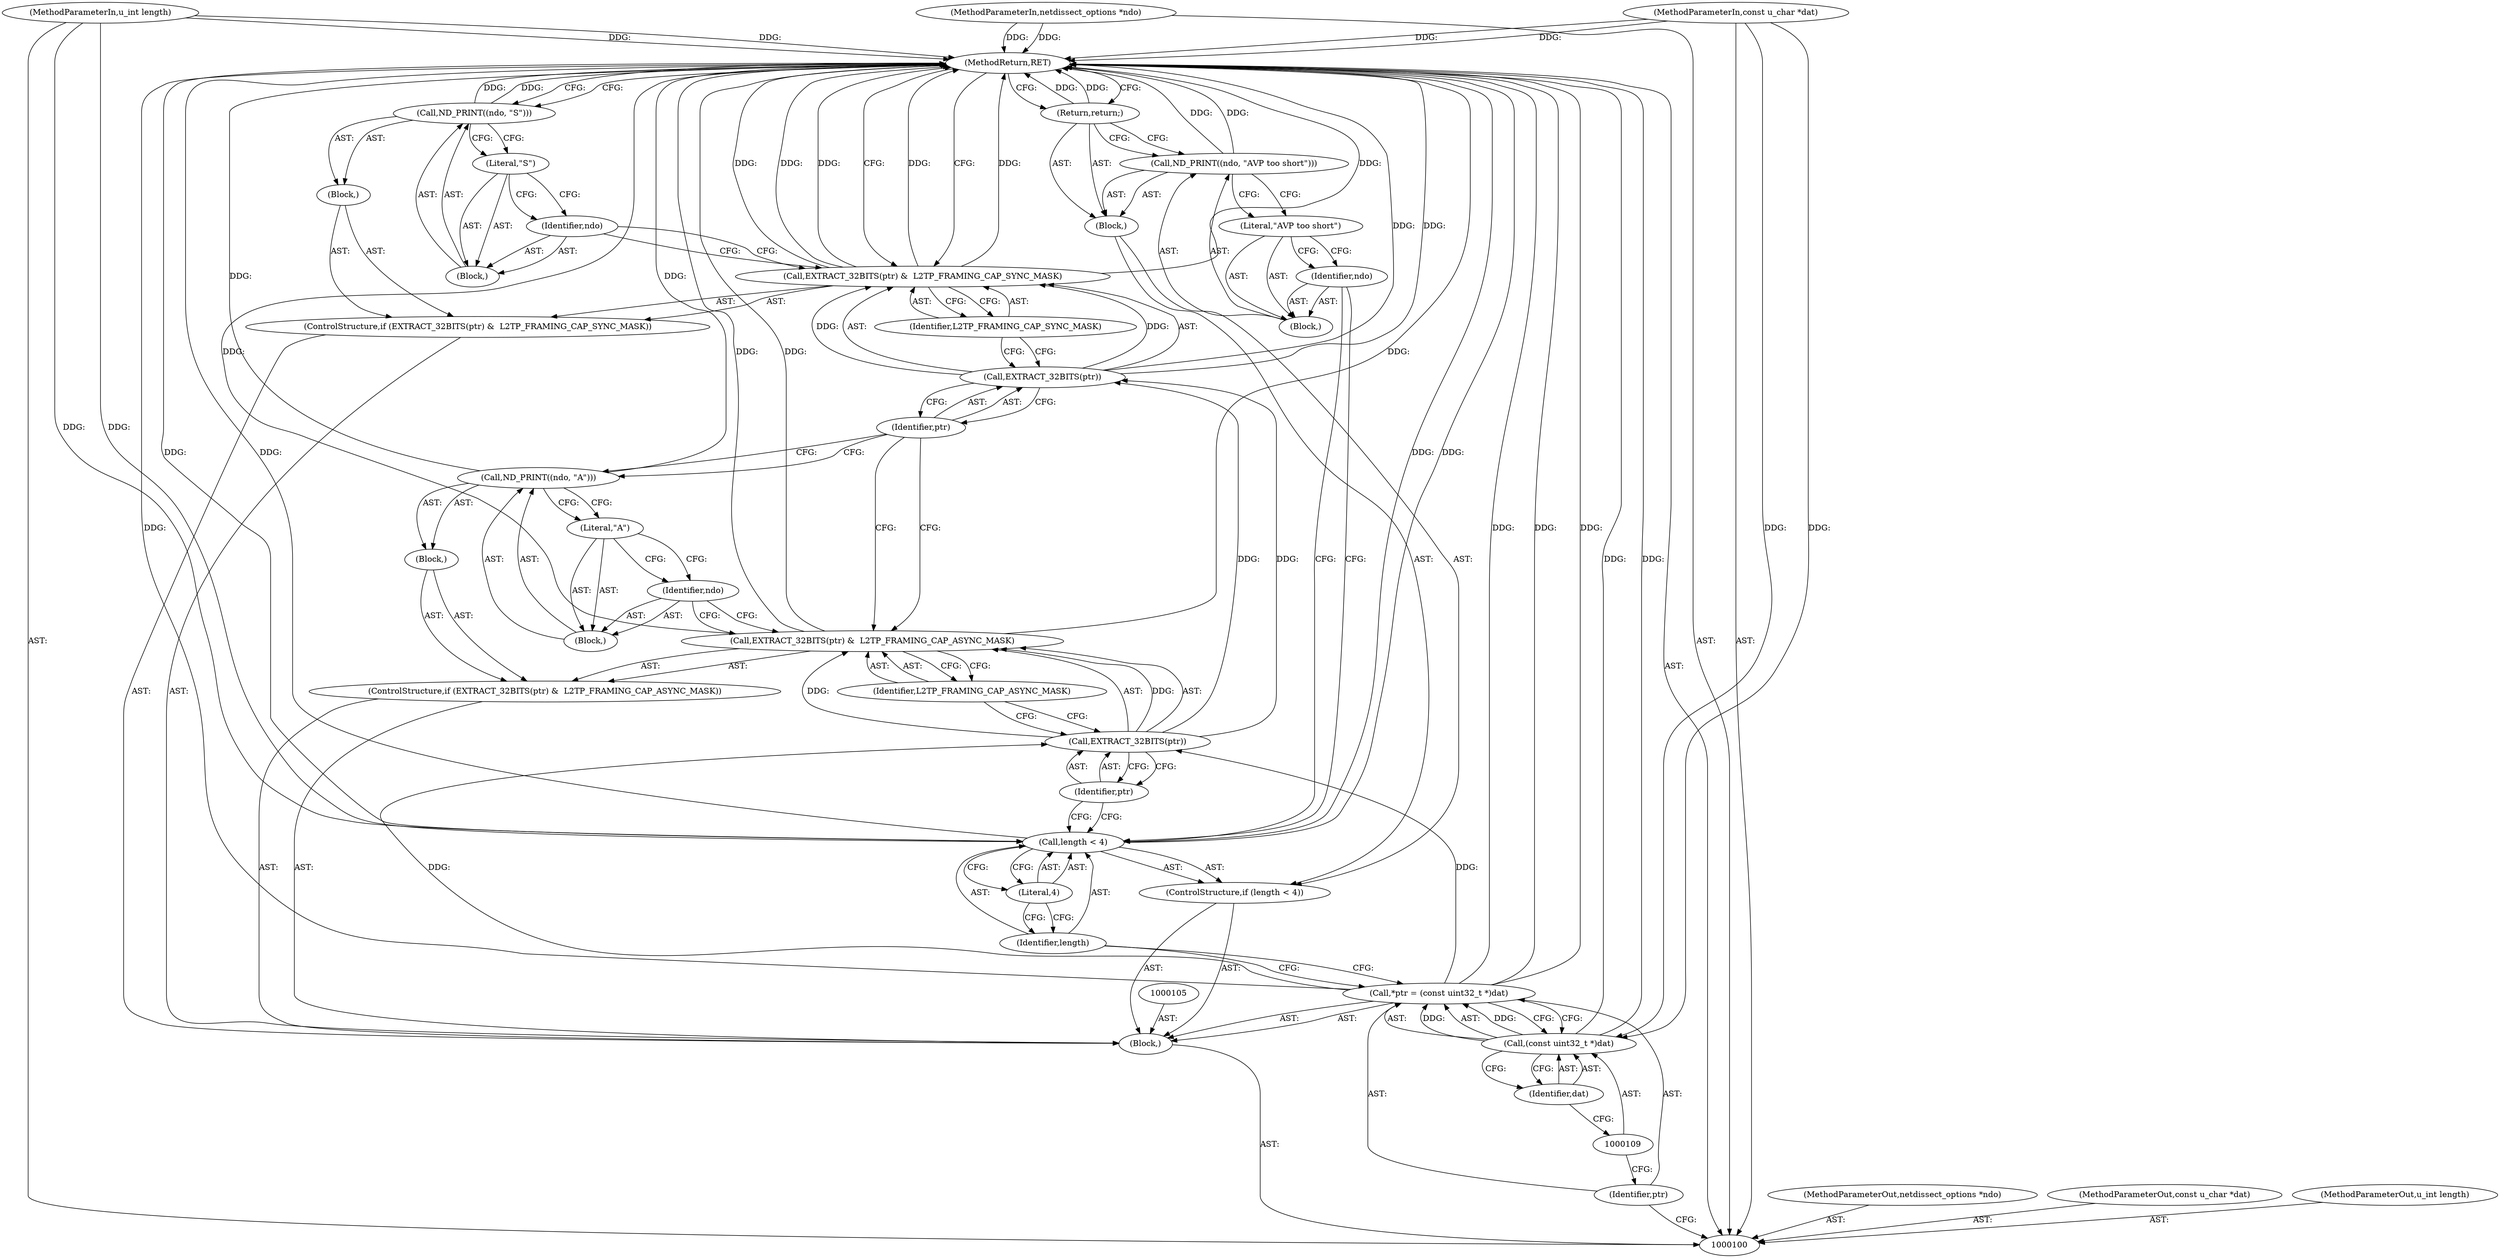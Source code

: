 digraph "0_tcpdump_cc4a7391c616be7a64ed65742ef9ed3f106eb165_4" {
"1000121" [label="(ControlStructure,if (EXTRACT_32BITS(ptr) &  L2TP_FRAMING_CAP_ASYNC_MASK))"];
"1000124" [label="(Identifier,ptr)"];
"1000125" [label="(Identifier,L2TP_FRAMING_CAP_ASYNC_MASK)"];
"1000126" [label="(Block,)"];
"1000122" [label="(Call,EXTRACT_32BITS(ptr) &  L2TP_FRAMING_CAP_ASYNC_MASK)"];
"1000123" [label="(Call,EXTRACT_32BITS(ptr))"];
"1000128" [label="(Block,)"];
"1000129" [label="(Identifier,ndo)"];
"1000130" [label="(Literal,\"A\")"];
"1000127" [label="(Call,ND_PRINT((ndo, \"A\")))"];
"1000131" [label="(ControlStructure,if (EXTRACT_32BITS(ptr) &  L2TP_FRAMING_CAP_SYNC_MASK))"];
"1000134" [label="(Identifier,ptr)"];
"1000135" [label="(Identifier,L2TP_FRAMING_CAP_SYNC_MASK)"];
"1000132" [label="(Call,EXTRACT_32BITS(ptr) &  L2TP_FRAMING_CAP_SYNC_MASK)"];
"1000133" [label="(Call,EXTRACT_32BITS(ptr))"];
"1000136" [label="(Block,)"];
"1000138" [label="(Block,)"];
"1000139" [label="(Identifier,ndo)"];
"1000140" [label="(Literal,\"S\")"];
"1000137" [label="(Call,ND_PRINT((ndo, \"S\")))"];
"1000141" [label="(MethodReturn,RET)"];
"1000101" [label="(MethodParameterIn,netdissect_options *ndo)"];
"1000179" [label="(MethodParameterOut,netdissect_options *ndo)"];
"1000102" [label="(MethodParameterIn,const u_char *dat)"];
"1000180" [label="(MethodParameterOut,const u_char *dat)"];
"1000103" [label="(MethodParameterIn,u_int length)"];
"1000181" [label="(MethodParameterOut,u_int length)"];
"1000104" [label="(Block,)"];
"1000106" [label="(Call,*ptr = (const uint32_t *)dat)"];
"1000107" [label="(Identifier,ptr)"];
"1000108" [label="(Call,(const uint32_t *)dat)"];
"1000110" [label="(Identifier,dat)"];
"1000111" [label="(ControlStructure,if (length < 4))"];
"1000114" [label="(Literal,4)"];
"1000115" [label="(Block,)"];
"1000112" [label="(Call,length < 4)"];
"1000113" [label="(Identifier,length)"];
"1000117" [label="(Block,)"];
"1000118" [label="(Identifier,ndo)"];
"1000119" [label="(Literal,\"AVP too short\")"];
"1000116" [label="(Call,ND_PRINT((ndo, \"AVP too short\")))"];
"1000120" [label="(Return,return;)"];
"1000121" -> "1000104"  [label="AST: "];
"1000122" -> "1000121"  [label="AST: "];
"1000126" -> "1000121"  [label="AST: "];
"1000124" -> "1000123"  [label="AST: "];
"1000124" -> "1000112"  [label="CFG: "];
"1000123" -> "1000124"  [label="CFG: "];
"1000125" -> "1000122"  [label="AST: "];
"1000125" -> "1000123"  [label="CFG: "];
"1000122" -> "1000125"  [label="CFG: "];
"1000126" -> "1000121"  [label="AST: "];
"1000127" -> "1000126"  [label="AST: "];
"1000122" -> "1000121"  [label="AST: "];
"1000122" -> "1000125"  [label="CFG: "];
"1000123" -> "1000122"  [label="AST: "];
"1000125" -> "1000122"  [label="AST: "];
"1000129" -> "1000122"  [label="CFG: "];
"1000134" -> "1000122"  [label="CFG: "];
"1000122" -> "1000141"  [label="DDG: "];
"1000122" -> "1000141"  [label="DDG: "];
"1000123" -> "1000122"  [label="DDG: "];
"1000123" -> "1000122"  [label="AST: "];
"1000123" -> "1000124"  [label="CFG: "];
"1000124" -> "1000123"  [label="AST: "];
"1000125" -> "1000123"  [label="CFG: "];
"1000123" -> "1000122"  [label="DDG: "];
"1000106" -> "1000123"  [label="DDG: "];
"1000123" -> "1000133"  [label="DDG: "];
"1000128" -> "1000127"  [label="AST: "];
"1000129" -> "1000128"  [label="AST: "];
"1000130" -> "1000128"  [label="AST: "];
"1000129" -> "1000128"  [label="AST: "];
"1000129" -> "1000122"  [label="CFG: "];
"1000130" -> "1000129"  [label="CFG: "];
"1000130" -> "1000128"  [label="AST: "];
"1000130" -> "1000129"  [label="CFG: "];
"1000127" -> "1000130"  [label="CFG: "];
"1000127" -> "1000126"  [label="AST: "];
"1000127" -> "1000130"  [label="CFG: "];
"1000128" -> "1000127"  [label="AST: "];
"1000134" -> "1000127"  [label="CFG: "];
"1000127" -> "1000141"  [label="DDG: "];
"1000131" -> "1000104"  [label="AST: "];
"1000132" -> "1000131"  [label="AST: "];
"1000136" -> "1000131"  [label="AST: "];
"1000134" -> "1000133"  [label="AST: "];
"1000134" -> "1000127"  [label="CFG: "];
"1000134" -> "1000122"  [label="CFG: "];
"1000133" -> "1000134"  [label="CFG: "];
"1000135" -> "1000132"  [label="AST: "];
"1000135" -> "1000133"  [label="CFG: "];
"1000132" -> "1000135"  [label="CFG: "];
"1000132" -> "1000131"  [label="AST: "];
"1000132" -> "1000135"  [label="CFG: "];
"1000133" -> "1000132"  [label="AST: "];
"1000135" -> "1000132"  [label="AST: "];
"1000139" -> "1000132"  [label="CFG: "];
"1000141" -> "1000132"  [label="CFG: "];
"1000132" -> "1000141"  [label="DDG: "];
"1000132" -> "1000141"  [label="DDG: "];
"1000132" -> "1000141"  [label="DDG: "];
"1000133" -> "1000132"  [label="DDG: "];
"1000133" -> "1000132"  [label="AST: "];
"1000133" -> "1000134"  [label="CFG: "];
"1000134" -> "1000133"  [label="AST: "];
"1000135" -> "1000133"  [label="CFG: "];
"1000133" -> "1000141"  [label="DDG: "];
"1000133" -> "1000132"  [label="DDG: "];
"1000123" -> "1000133"  [label="DDG: "];
"1000136" -> "1000131"  [label="AST: "];
"1000137" -> "1000136"  [label="AST: "];
"1000138" -> "1000137"  [label="AST: "];
"1000139" -> "1000138"  [label="AST: "];
"1000140" -> "1000138"  [label="AST: "];
"1000139" -> "1000138"  [label="AST: "];
"1000139" -> "1000132"  [label="CFG: "];
"1000140" -> "1000139"  [label="CFG: "];
"1000140" -> "1000138"  [label="AST: "];
"1000140" -> "1000139"  [label="CFG: "];
"1000137" -> "1000140"  [label="CFG: "];
"1000137" -> "1000136"  [label="AST: "];
"1000137" -> "1000140"  [label="CFG: "];
"1000138" -> "1000137"  [label="AST: "];
"1000141" -> "1000137"  [label="CFG: "];
"1000137" -> "1000141"  [label="DDG: "];
"1000141" -> "1000100"  [label="AST: "];
"1000141" -> "1000120"  [label="CFG: "];
"1000141" -> "1000137"  [label="CFG: "];
"1000141" -> "1000132"  [label="CFG: "];
"1000120" -> "1000141"  [label="DDG: "];
"1000122" -> "1000141"  [label="DDG: "];
"1000122" -> "1000141"  [label="DDG: "];
"1000106" -> "1000141"  [label="DDG: "];
"1000106" -> "1000141"  [label="DDG: "];
"1000132" -> "1000141"  [label="DDG: "];
"1000132" -> "1000141"  [label="DDG: "];
"1000132" -> "1000141"  [label="DDG: "];
"1000127" -> "1000141"  [label="DDG: "];
"1000116" -> "1000141"  [label="DDG: "];
"1000103" -> "1000141"  [label="DDG: "];
"1000133" -> "1000141"  [label="DDG: "];
"1000102" -> "1000141"  [label="DDG: "];
"1000112" -> "1000141"  [label="DDG: "];
"1000112" -> "1000141"  [label="DDG: "];
"1000101" -> "1000141"  [label="DDG: "];
"1000108" -> "1000141"  [label="DDG: "];
"1000137" -> "1000141"  [label="DDG: "];
"1000101" -> "1000100"  [label="AST: "];
"1000101" -> "1000141"  [label="DDG: "];
"1000179" -> "1000100"  [label="AST: "];
"1000102" -> "1000100"  [label="AST: "];
"1000102" -> "1000141"  [label="DDG: "];
"1000102" -> "1000108"  [label="DDG: "];
"1000180" -> "1000100"  [label="AST: "];
"1000103" -> "1000100"  [label="AST: "];
"1000103" -> "1000141"  [label="DDG: "];
"1000103" -> "1000112"  [label="DDG: "];
"1000181" -> "1000100"  [label="AST: "];
"1000104" -> "1000100"  [label="AST: "];
"1000105" -> "1000104"  [label="AST: "];
"1000106" -> "1000104"  [label="AST: "];
"1000111" -> "1000104"  [label="AST: "];
"1000121" -> "1000104"  [label="AST: "];
"1000131" -> "1000104"  [label="AST: "];
"1000106" -> "1000104"  [label="AST: "];
"1000106" -> "1000108"  [label="CFG: "];
"1000107" -> "1000106"  [label="AST: "];
"1000108" -> "1000106"  [label="AST: "];
"1000113" -> "1000106"  [label="CFG: "];
"1000106" -> "1000141"  [label="DDG: "];
"1000106" -> "1000141"  [label="DDG: "];
"1000108" -> "1000106"  [label="DDG: "];
"1000106" -> "1000123"  [label="DDG: "];
"1000107" -> "1000106"  [label="AST: "];
"1000107" -> "1000100"  [label="CFG: "];
"1000109" -> "1000107"  [label="CFG: "];
"1000108" -> "1000106"  [label="AST: "];
"1000108" -> "1000110"  [label="CFG: "];
"1000109" -> "1000108"  [label="AST: "];
"1000110" -> "1000108"  [label="AST: "];
"1000106" -> "1000108"  [label="CFG: "];
"1000108" -> "1000141"  [label="DDG: "];
"1000108" -> "1000106"  [label="DDG: "];
"1000102" -> "1000108"  [label="DDG: "];
"1000110" -> "1000108"  [label="AST: "];
"1000110" -> "1000109"  [label="CFG: "];
"1000108" -> "1000110"  [label="CFG: "];
"1000111" -> "1000104"  [label="AST: "];
"1000112" -> "1000111"  [label="AST: "];
"1000115" -> "1000111"  [label="AST: "];
"1000114" -> "1000112"  [label="AST: "];
"1000114" -> "1000113"  [label="CFG: "];
"1000112" -> "1000114"  [label="CFG: "];
"1000115" -> "1000111"  [label="AST: "];
"1000116" -> "1000115"  [label="AST: "];
"1000120" -> "1000115"  [label="AST: "];
"1000112" -> "1000111"  [label="AST: "];
"1000112" -> "1000114"  [label="CFG: "];
"1000113" -> "1000112"  [label="AST: "];
"1000114" -> "1000112"  [label="AST: "];
"1000118" -> "1000112"  [label="CFG: "];
"1000124" -> "1000112"  [label="CFG: "];
"1000112" -> "1000141"  [label="DDG: "];
"1000112" -> "1000141"  [label="DDG: "];
"1000103" -> "1000112"  [label="DDG: "];
"1000113" -> "1000112"  [label="AST: "];
"1000113" -> "1000106"  [label="CFG: "];
"1000114" -> "1000113"  [label="CFG: "];
"1000117" -> "1000116"  [label="AST: "];
"1000118" -> "1000117"  [label="AST: "];
"1000119" -> "1000117"  [label="AST: "];
"1000118" -> "1000117"  [label="AST: "];
"1000118" -> "1000112"  [label="CFG: "];
"1000119" -> "1000118"  [label="CFG: "];
"1000119" -> "1000117"  [label="AST: "];
"1000119" -> "1000118"  [label="CFG: "];
"1000116" -> "1000119"  [label="CFG: "];
"1000116" -> "1000115"  [label="AST: "];
"1000116" -> "1000119"  [label="CFG: "];
"1000117" -> "1000116"  [label="AST: "];
"1000120" -> "1000116"  [label="CFG: "];
"1000116" -> "1000141"  [label="DDG: "];
"1000120" -> "1000115"  [label="AST: "];
"1000120" -> "1000116"  [label="CFG: "];
"1000141" -> "1000120"  [label="CFG: "];
"1000120" -> "1000141"  [label="DDG: "];
}
